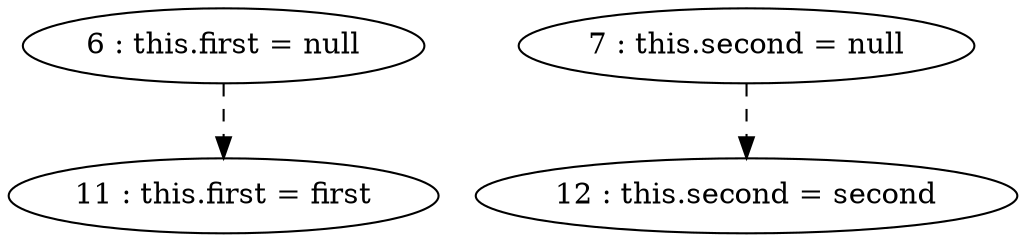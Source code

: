 digraph G {
"6 : this.first = null"
"6 : this.first = null" -> "11 : this.first = first" [style=dashed]
"7 : this.second = null"
"7 : this.second = null" -> "12 : this.second = second" [style=dashed]
"11 : this.first = first"
"12 : this.second = second"
}